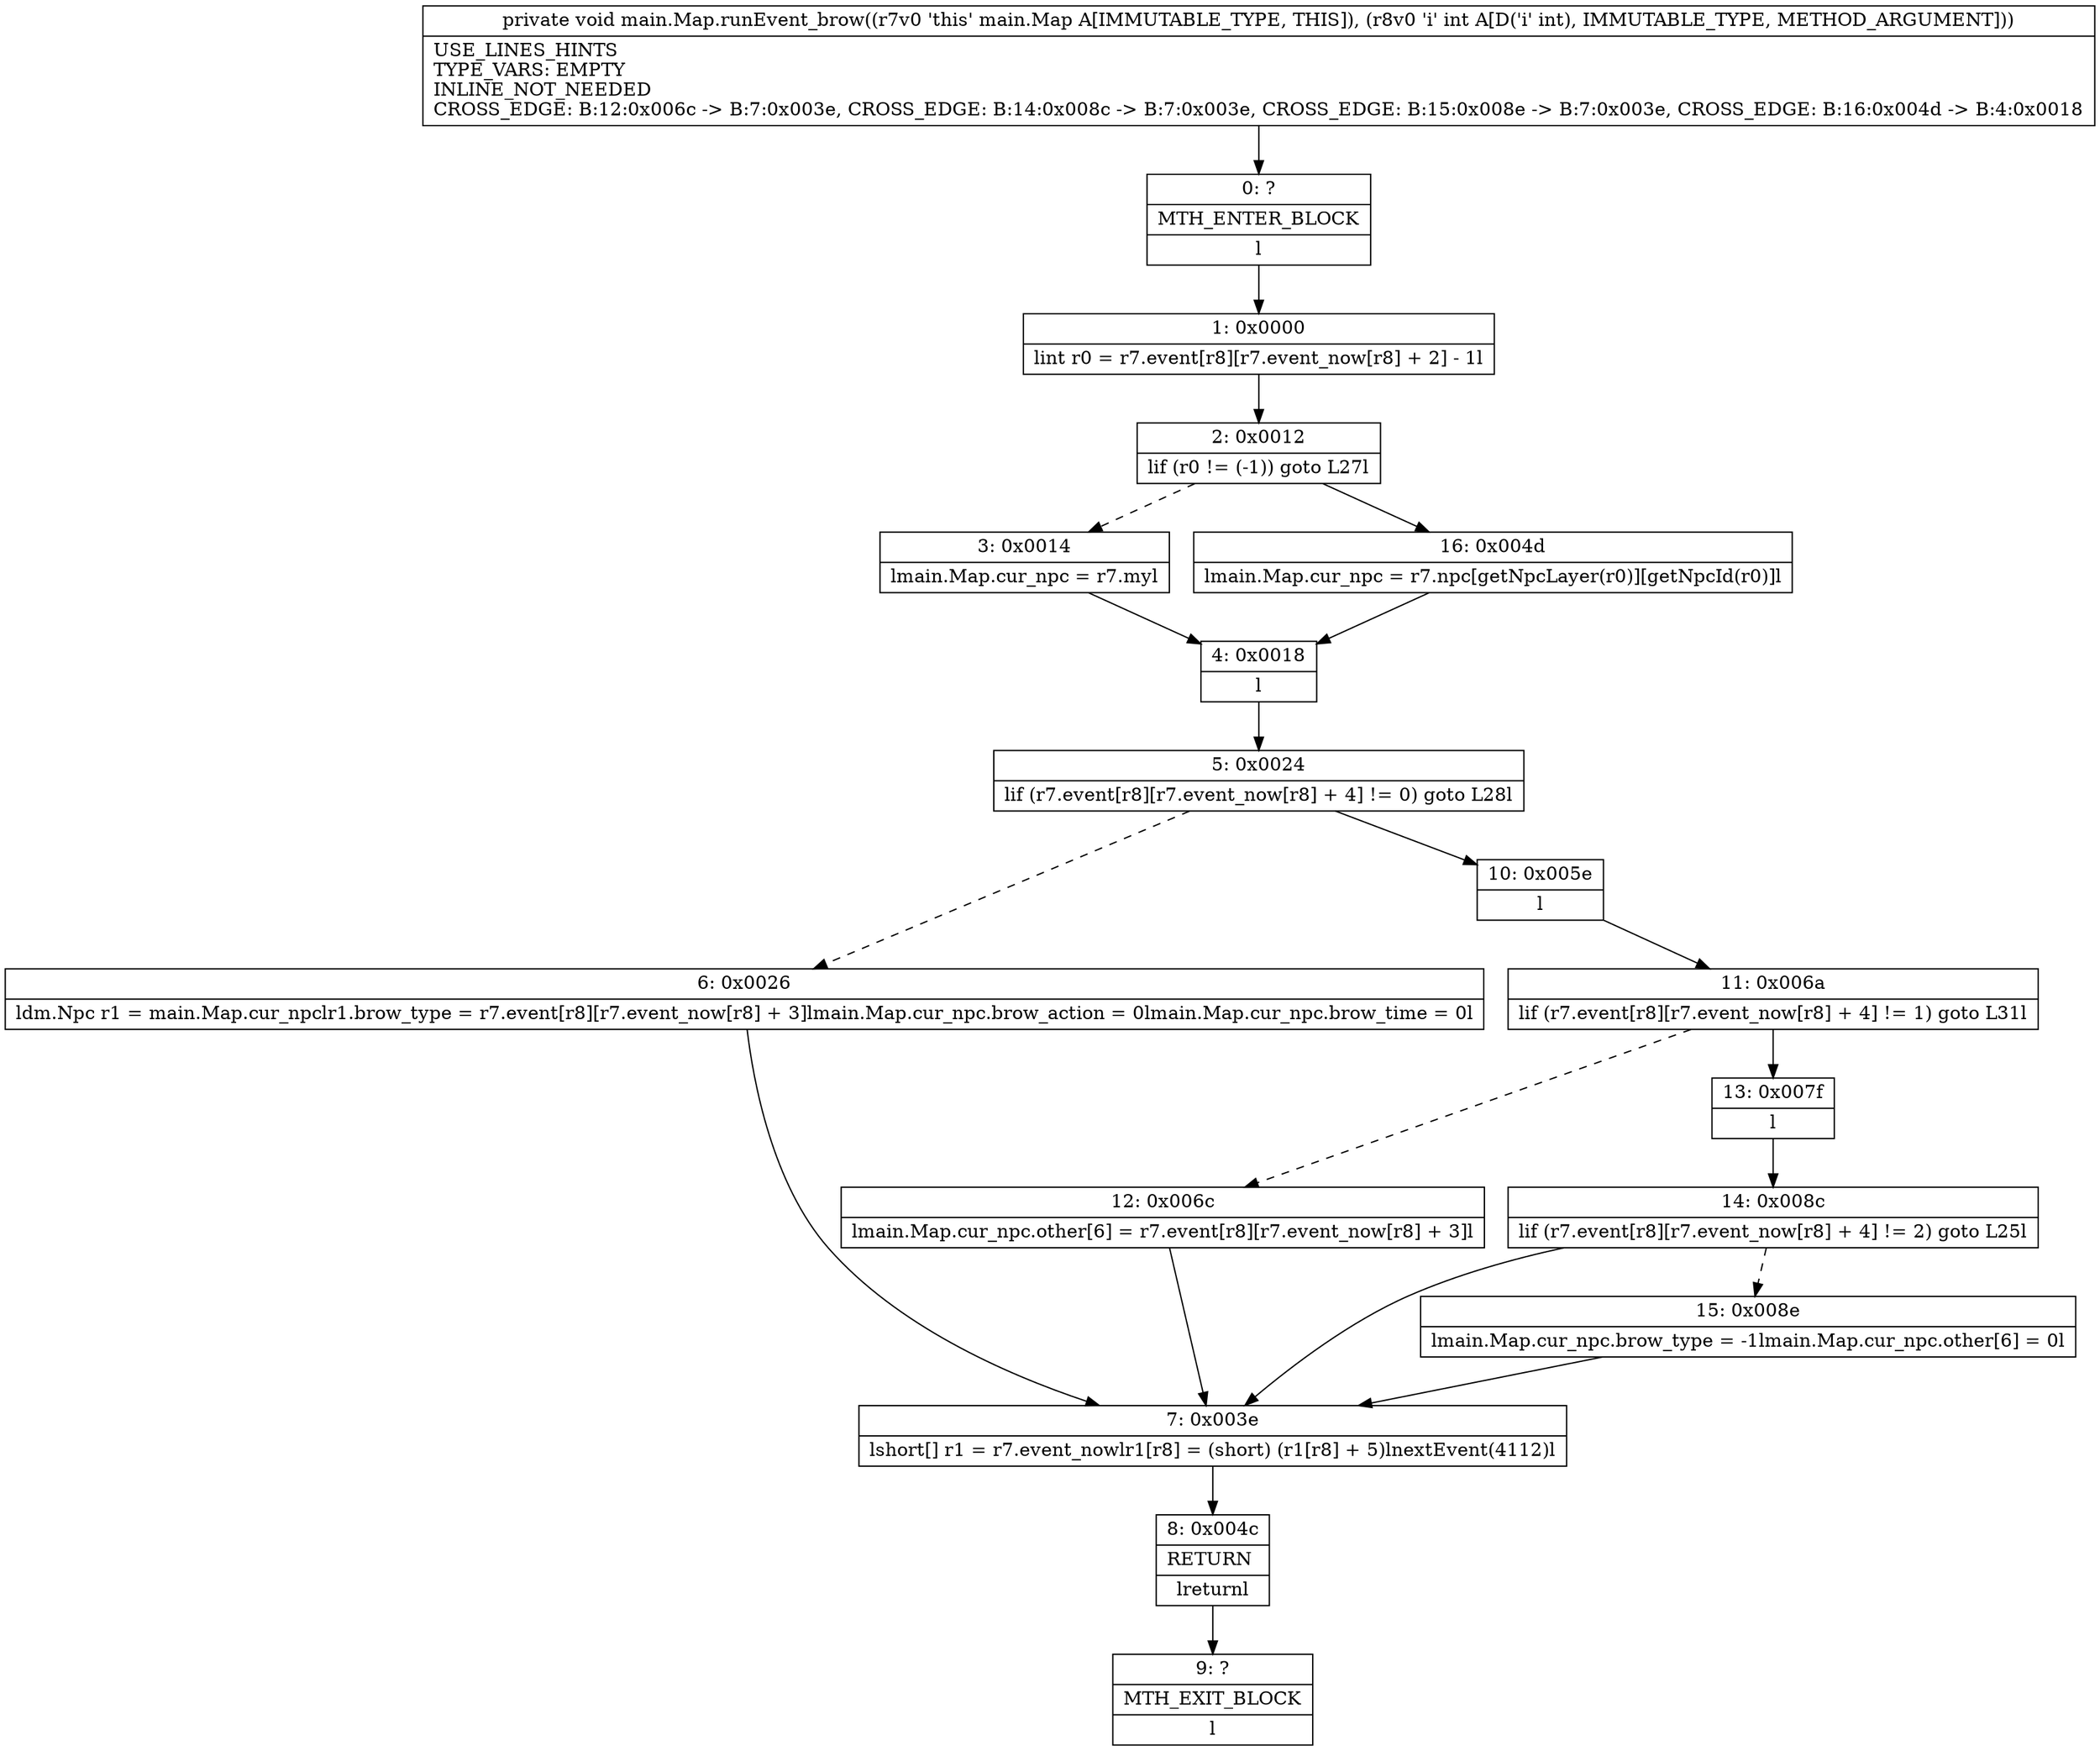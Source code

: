 digraph "CFG formain.Map.runEvent_brow(I)V" {
Node_0 [shape=record,label="{0\:\ ?|MTH_ENTER_BLOCK\l|l}"];
Node_1 [shape=record,label="{1\:\ 0x0000|lint r0 = r7.event[r8][r7.event_now[r8] + 2] \- 1l}"];
Node_2 [shape=record,label="{2\:\ 0x0012|lif (r0 != (\-1)) goto L27l}"];
Node_3 [shape=record,label="{3\:\ 0x0014|lmain.Map.cur_npc = r7.myl}"];
Node_4 [shape=record,label="{4\:\ 0x0018|l}"];
Node_5 [shape=record,label="{5\:\ 0x0024|lif (r7.event[r8][r7.event_now[r8] + 4] != 0) goto L28l}"];
Node_6 [shape=record,label="{6\:\ 0x0026|ldm.Npc r1 = main.Map.cur_npclr1.brow_type = r7.event[r8][r7.event_now[r8] + 3]lmain.Map.cur_npc.brow_action = 0lmain.Map.cur_npc.brow_time = 0l}"];
Node_7 [shape=record,label="{7\:\ 0x003e|lshort[] r1 = r7.event_nowlr1[r8] = (short) (r1[r8] + 5)lnextEvent(4112)l}"];
Node_8 [shape=record,label="{8\:\ 0x004c|RETURN\l|lreturnl}"];
Node_9 [shape=record,label="{9\:\ ?|MTH_EXIT_BLOCK\l|l}"];
Node_10 [shape=record,label="{10\:\ 0x005e|l}"];
Node_11 [shape=record,label="{11\:\ 0x006a|lif (r7.event[r8][r7.event_now[r8] + 4] != 1) goto L31l}"];
Node_12 [shape=record,label="{12\:\ 0x006c|lmain.Map.cur_npc.other[6] = r7.event[r8][r7.event_now[r8] + 3]l}"];
Node_13 [shape=record,label="{13\:\ 0x007f|l}"];
Node_14 [shape=record,label="{14\:\ 0x008c|lif (r7.event[r8][r7.event_now[r8] + 4] != 2) goto L25l}"];
Node_15 [shape=record,label="{15\:\ 0x008e|lmain.Map.cur_npc.brow_type = \-1lmain.Map.cur_npc.other[6] = 0l}"];
Node_16 [shape=record,label="{16\:\ 0x004d|lmain.Map.cur_npc = r7.npc[getNpcLayer(r0)][getNpcId(r0)]l}"];
MethodNode[shape=record,label="{private void main.Map.runEvent_brow((r7v0 'this' main.Map A[IMMUTABLE_TYPE, THIS]), (r8v0 'i' int A[D('i' int), IMMUTABLE_TYPE, METHOD_ARGUMENT]))  | USE_LINES_HINTS\lTYPE_VARS: EMPTY\lINLINE_NOT_NEEDED\lCROSS_EDGE: B:12:0x006c \-\> B:7:0x003e, CROSS_EDGE: B:14:0x008c \-\> B:7:0x003e, CROSS_EDGE: B:15:0x008e \-\> B:7:0x003e, CROSS_EDGE: B:16:0x004d \-\> B:4:0x0018\l}"];
MethodNode -> Node_0;
Node_0 -> Node_1;
Node_1 -> Node_2;
Node_2 -> Node_3[style=dashed];
Node_2 -> Node_16;
Node_3 -> Node_4;
Node_4 -> Node_5;
Node_5 -> Node_6[style=dashed];
Node_5 -> Node_10;
Node_6 -> Node_7;
Node_7 -> Node_8;
Node_8 -> Node_9;
Node_10 -> Node_11;
Node_11 -> Node_12[style=dashed];
Node_11 -> Node_13;
Node_12 -> Node_7;
Node_13 -> Node_14;
Node_14 -> Node_7;
Node_14 -> Node_15[style=dashed];
Node_15 -> Node_7;
Node_16 -> Node_4;
}

